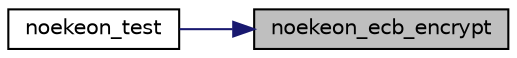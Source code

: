 digraph "noekeon_ecb_encrypt"
{
 // LATEX_PDF_SIZE
  edge [fontname="Helvetica",fontsize="10",labelfontname="Helvetica",labelfontsize="10"];
  node [fontname="Helvetica",fontsize="10",shape=record];
  rankdir="RL";
  Node6 [label="noekeon_ecb_encrypt",height=0.2,width=0.4,color="black", fillcolor="grey75", style="filled", fontcolor="black",tooltip="Encrypts a block of text with Noekeon."];
  Node6 -> Node7 [dir="back",color="midnightblue",fontsize="10",style="solid",fontname="Helvetica"];
  Node7 [label="noekeon_test",height=0.2,width=0.4,color="black", fillcolor="white", style="filled",URL="$noekeon_8c.html#a977265eaaa063768bc843deceaf9e3c9",tooltip="Performs a self-test of the Noekeon block cipher."];
}
